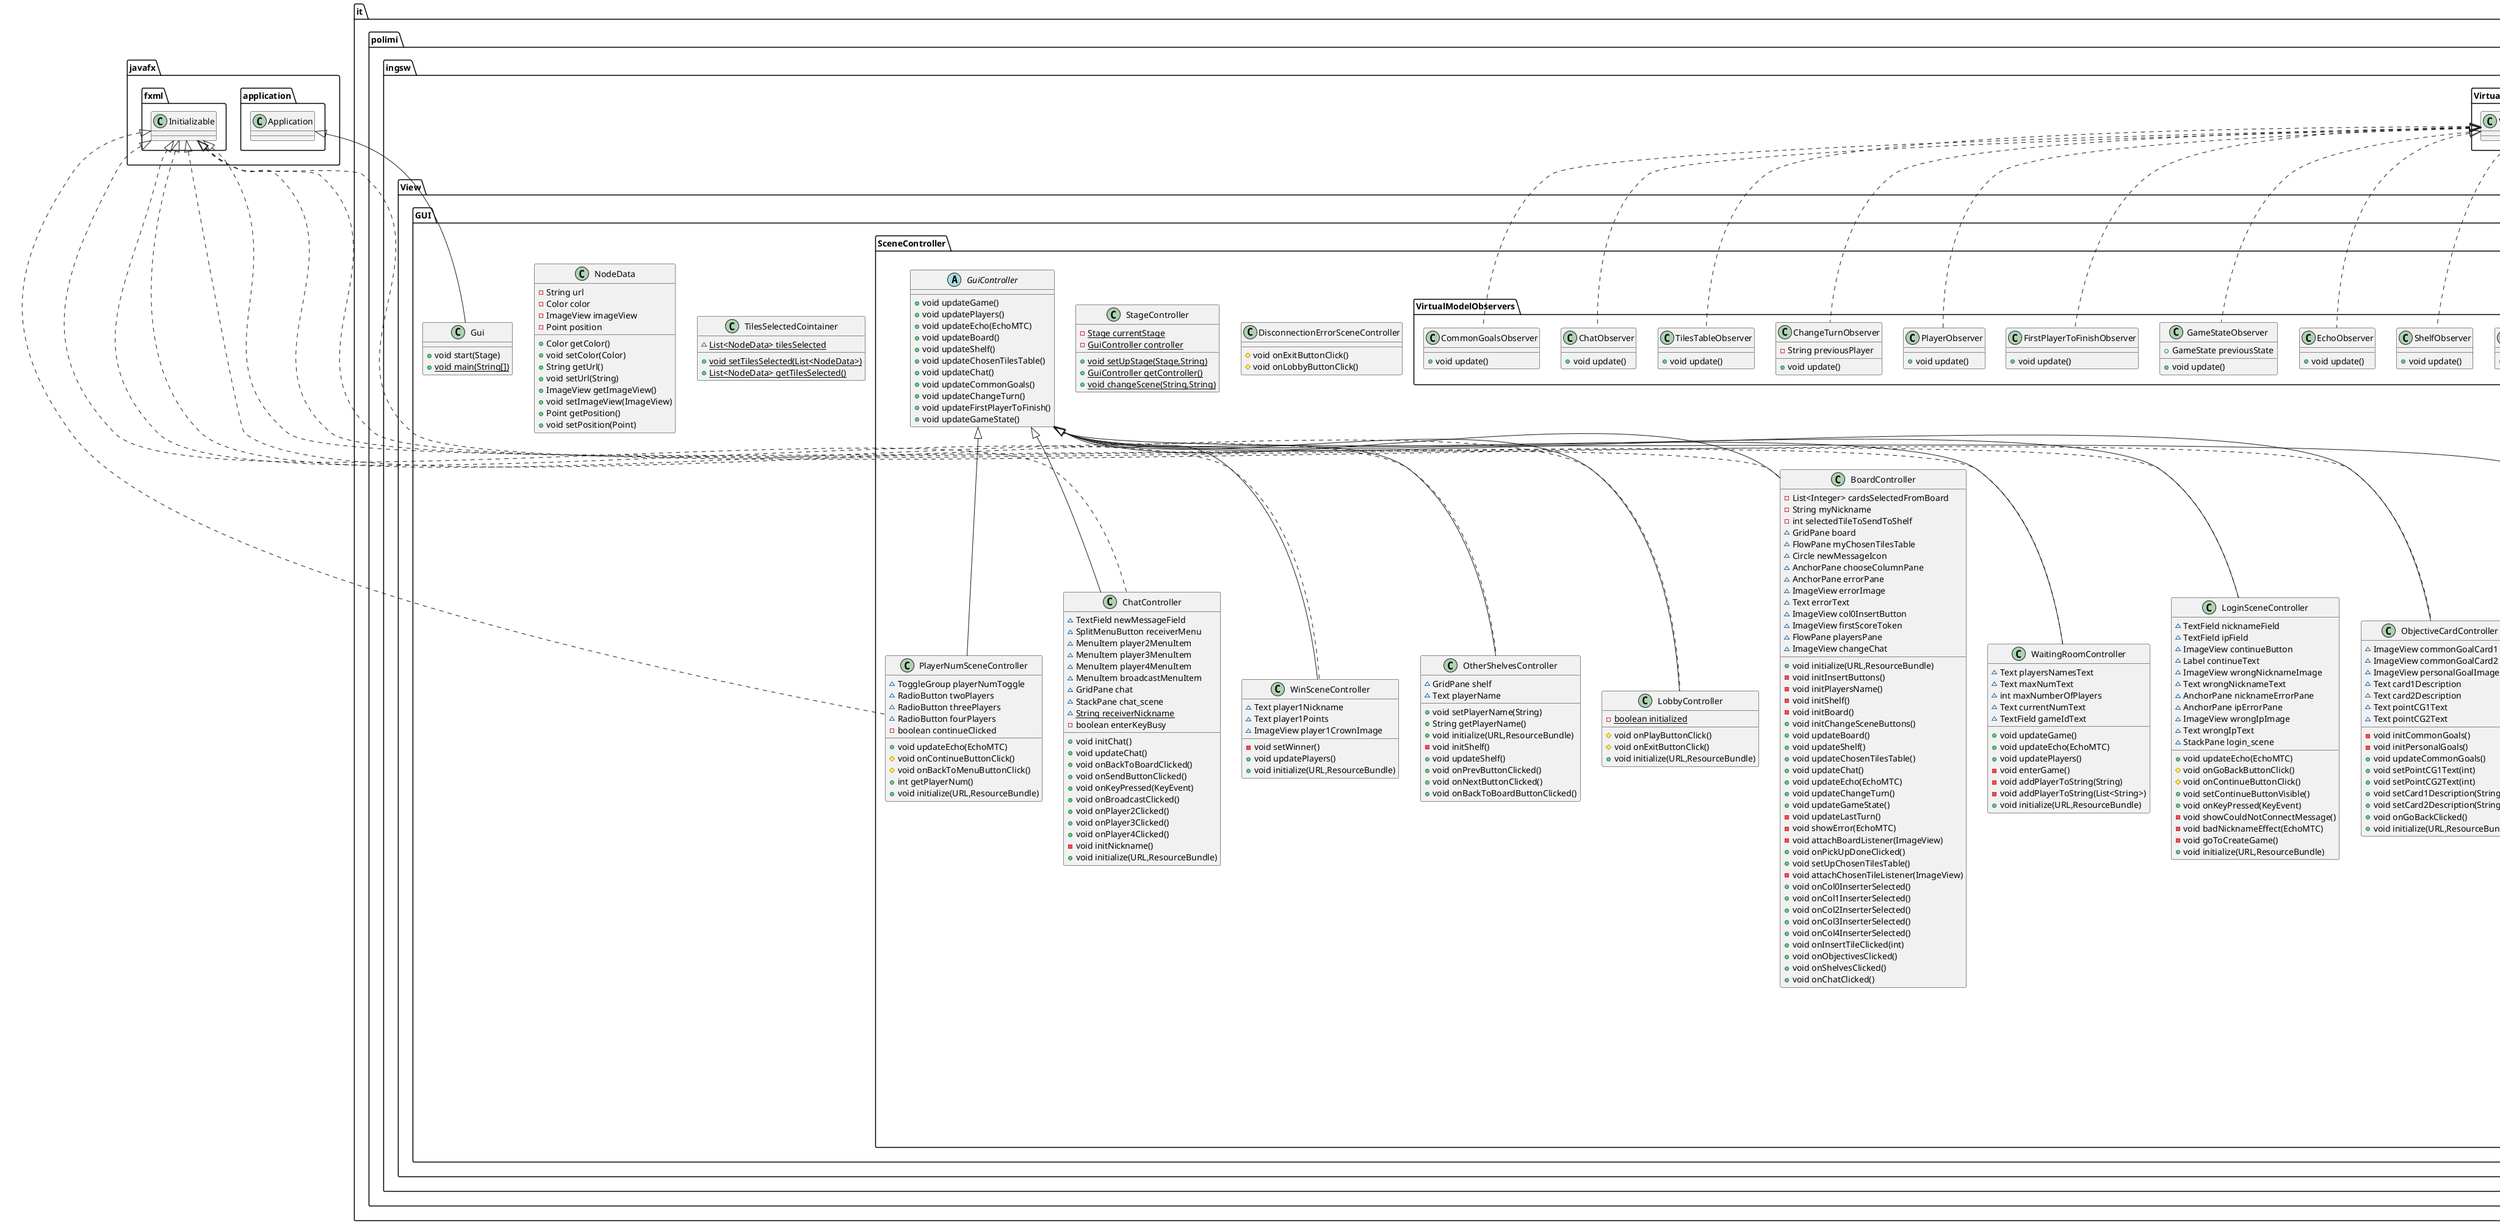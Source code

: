 @startuml
class it.polimi.ingsw.View.GUI.SceneController.WinSceneController {
~ Text player1Nickname
~ Text player1Points
~ ImageView player1CrownImage
- void setWinner()
+ void updatePlayers()
+ void initialize(URL,ResourceBundle)
}
abstract class it.polimi.ingsw.View.CLI.Elements.Views.ViewElement {
~ String NULL
~ {abstract}ArrayList<String> getPrint(ArrayList<String>)
}
class it.polimi.ingsw.View.CLI.Elements.Views.ChatView {
- int chatWidth
- int chatHeigth
- {static} ChatView instance
+ {static} ChatView getInstance()
+ ArrayList<String> getPrint(ArrayList<String>)
- ArrayList<String> getChatPrint()
- String padding(ChatMTC)
}
class it.polimi.ingsw.View.GUI.SceneController.Utility.ChatMemory {
- {static} TextField[][] messageInChat
+ {static} TextField getMessage(int,int)
+ {static} void setMessage(TextField,int,int)
+ {static} void setMessage(String,int,int)
+ {static} void clear()
}
class it.polimi.ingsw.View.CLI.Elements.Views.BoardView {
- {static} BoardView instance
- boolean[][] lookUpTable
+ {static} BoardView getInstance()
+ ArrayList<String> getPrint(ArrayList<String>)
}
class it.polimi.ingsw.View.CLI.InputStates.reader.commandExecutors.InsertTilesCE {
+ void execute()
- int getTileIndex()
- int getColumn()
}
class it.polimi.ingsw.View.CLI.InputStates.reader.commandExecutors.PickupTilesCE {
+ void execute()
- int getColumn()
- int getRow()
- boolean isInputValid(String)
- int stopPickup()
}
class it.polimi.ingsw.View.CLI.InputStates.reader.commandExecutors.ShelvesCE {
+ void execute()
}
class it.polimi.ingsw.View.GUI.SceneController.OtherShelvesController {
~ GridPane shelf
~ Text playerName
+ void setPlayerName(String)
+ String getPlayerName()
+ void initialize(URL,ResourceBundle)
- void initShelf()
+ void updateShelf()
+ void onPrevButtonClicked()
+ void onNextButtonClicked()
+ void onBackToBoardButtonClicked()
}
class it.polimi.ingsw.View.GUI.SceneController.LobbyController {
- {static} boolean initialized
# void onPlayButtonClick()
# void onExitButtonClick()
+ void initialize(URL,ResourceBundle)
}
class it.polimi.ingsw.View.CLI.InputStates.reader.commandExecutors.ColorsCE {
+ void execute()
}
class it.polimi.ingsw.View.CLI.InputStates.reader.commandExecutors.InvalidCE {
+ void execute()
}
class it.polimi.ingsw.View.CLI.InputStates.reader.commandExecutors.ChatCE {
+ void execute()
}
class it.polimi.ingsw.View.GUI.SceneController.DisconnectionErrorSceneController {
# void onExitButtonClick()
# void onLobbyButtonClick()
}
class it.polimi.ingsw.View.GUI.SceneController.BoardController {
- List<Integer> cardsSelectedFromBoard
- String myNickname
- int selectedTileToSendToShelf
~ GridPane board
~ FlowPane myChosenTilesTable
~ Circle newMessageIcon
~ AnchorPane chooseColumnPane
~ AnchorPane errorPane
~ ImageView errorImage
~ Text errorText
~ ImageView col0InsertButton
~ ImageView firstScoreToken
~ FlowPane playersPane
~ ImageView changeChat
+ void initialize(URL,ResourceBundle)
- void initInsertButtons()
- void initPlayersName()
- void initShelf()
- void initBoard()
+ void initChangeSceneButtons()
+ void updateBoard()
+ void updateShelf()
+ void updateChosenTilesTable()
+ void updateChat()
+ void updateEcho(EchoMTC)
+ void updateChangeTurn()
+ void updateGameState()
- void updateLastTurn()
- void showError(EchoMTC)
- void attachBoardListener(ImageView)
+ void onPickUpDoneClicked()
+ void setUpChosenTilesTable()
- void attachChosenTileListener(ImageView)
+ void onCol0InserterSelected()
+ void onCol1InserterSelected()
+ void onCol2InserterSelected()
+ void onCol3InserterSelected()
+ void onCol4InserterSelected()
+ void onInsertTileClicked(int)
+ void onObjectivesClicked()
+ void onShelvesClicked()
+ void onChatClicked()
}
abstract class it.polimi.ingsw.View.CLI.InputStates.InputState {
~ String input
~ Client socketClient
+ {abstract}void play()
}
class it.polimi.ingsw.View.GUI.TilesSelectedCointainer {
~ {static} List<NodeData> tilesSelected
+ {static} void setTilesSelected(List<NodeData>)
+ {static} List<NodeData> getTilesSelected()
}
class it.polimi.ingsw.View.GUI.SceneController.VirtualModelObservers.BoardObserver {
+ void update()
}
class it.polimi.ingsw.View.GUI.SceneController.WaitingRoomController {
~ Text playersNamesText
~ Text maxNumText
~ int maxNumberOfPlayers
~ Text currentNumText
~ TextField gameIdText
+ void updateGame()
+ void updateEcho(EchoMTC)
+ void updatePlayers()
- void enterGame()
- void addPlayerToString(String)
- void addPlayerToString(List<String>)
+ void initialize(URL,ResourceBundle)
}
class it.polimi.ingsw.View.CLI.InputStates.ActivePlayerState {
- Reader reader
+ void play()
+ void update()
}
class it.polimi.ingsw.View.CLI.InputStates.WaitingPlayerState {
- Reader reader
+ void play()
+ void update()
}
class it.polimi.ingsw.View.CLI.InputStates.WaitingForPlayersState {
+ void play()
+ void update()
}
class it.polimi.ingsw.View.CLI.Elements.Views.TilesTableView {
- {static} TilesTableView instance
+ {static} TilesTableView getInstance()
+ ArrayList<String> getPrint(ArrayList<String>)
}
class it.polimi.ingsw.View.CLI.Elements.Views.CommonGoalView {
- CommonGoalReader reader
- {static} CommonGoalView instance
+ {static} CommonGoalView getInstance()
+ ArrayList<String> getPrint(ArrayList<String>)
- ArrayList<String> drawCommonGoals()
+ ArrayList<String> addDescription(ArrayList<String>)
- ArrayList<String> applyMargin(int,String)
}
class it.polimi.ingsw.View.GUI.SceneController.Utility.ShelfMemory {
- {static} ImageView[][] imagesInMyShelf
- {static} ImageView[][] imagesInOtherShelf
+ {static} void put(ImageView,int,int,int)
+ {static} ImageView get(int,int,int)
+ {static} void setImage(Image,int,int,int)
+ {static} void reset(int)
}
class it.polimi.ingsw.View.GUI.SceneController.VirtualModelObservers.GameObserver {
+ void update()
}
class it.polimi.ingsw.View.GUI.SceneController.VirtualModelObservers.ShelfObserver {
+ void update()
}
class it.polimi.ingsw.View.GUI.SceneController.VirtualModelObservers.EchoObserver {
+ void update()
}
class it.polimi.ingsw.View.GUI.SceneController.Utility.CardImagesManager {
- {static} URL COMMON_GOAL_PACKAGE
- {static} URL PERSONAL_GOAL_PACKAGE
- {static} HashMap<String,Image> commonGoals
- {static} HashMap<String,Image> personalGoals
+ {static} Image getCommonGoalImage(String)
+ {static} Image getPersonalGoalImage(String)
+ void resetCommonGoals()
+ void resetPersonalGoals()
}
class it.polimi.ingsw.View.CLI.InputStates.reader.commandExecutors.RefreshCE {
+ void execute()
}
class it.polimi.ingsw.View.CLI.InputStates.reader.commandExecutors.CommonGoalCE {
+ void execute()
}
class it.polimi.ingsw.View.GUI.SceneController.Utility.ConnectionPendingTimer {
- {static} Timer connectionPendingTimer
- {static} boolean connectionPending
+ {static} void start(int)
+ {static} void cancel()
+ {static} boolean isPending()
}
class it.polimi.ingsw.View.GUI.SceneController.VirtualModelObservers.GameStateObserver {
+ GameState previousState
+ void update()
}
class it.polimi.ingsw.View.CLI.Elements.GameStopper {
- {static} GameStopper instance
+ {static} GameStopper getIntance()
+ void update()
- void printWinnerScreen()
- void printLoserScreen()
- void printScoreBoard()
}
class it.polimi.ingsw.View.GUI.NodeData {
- String url
- Color color
- ImageView imageView
- Point position
+ Color getColor()
+ void setColor(Color)
+ String getUrl()
+ void setUrl(String)
+ ImageView getImageView()
+ void setImageView(ImageView)
+ Point getPosition()
+ void setPosition(Point)
}
class it.polimi.ingsw.View.CLI.InputStates.reader.commandExecutors.DisconnectCE {
+ void execute()
}
class it.polimi.ingsw.View.GUI.SceneController.VirtualModelObservers.FirstPlayerToFinishObserver {
+ void update()
}
class it.polimi.ingsw.View.CLI.InputStates.reader.commandExecutors.PChatCE {
+ void execute()
}
class it.polimi.ingsw.View.CLI.InputStates.reader.Reader {
~ String input
~ boolean isReading
- {static} Reader instance
+ {static} Reader getInstance()
+ void run()
+ boolean isReading()
+ void setReading(boolean)
- void chooseCommand()
+ {static} String getInput()
+ void update()
}
class it.polimi.ingsw.View.CLI.InputStates.reader.commandExecutors.PersonalGoalCE {
+ void execute()
}
class it.polimi.ingsw.View.GUI.SceneController.VirtualModelObservers.PlayerObserver {
+ void update()
}
class it.polimi.ingsw.View.GUI.SceneController.VirtualModelObservers.ChangeTurnObserver {
- String previousPlayer
+ void update()
}
class it.polimi.ingsw.View.GUI.SceneController.EnterGameSceneController {
~ ImageView wrongGameIdImage
~ RadioButton newGameRB
~ RadioButton joinGameRB
~ Text gameIdText
~ TextField gameIdField
~ Button continueButton
~ Text errorText
~ AnchorPane errorPane
- boolean connectPlayer
+ void updateEcho(EchoMTC)
# void onContinueButtonClick()
+ void connectPlayer()
+ void enterGame()
+ void connectionFailed()
+ void wrongGameIdEffect(boolean)
+ void onJoinGameRBClicked()
+ void onNewGameRBClicked()
+ void setContinueButtonVisible()
+ void onGameIdInsert()
}
interface it.polimi.ingsw.View.CLI.InputStates.reader.commandExecutors.CommandExecutor {
~ void execute()
}
class it.polimi.ingsw.View.GUI.SceneController.Utility.ItemTileMemory {
- {static} Map<Integer,ItemTile> ID_TO_ITEM_TILE
- {static} Map<Integer,Point> ID_TO_POSITION
- {static} Map<Integer,Image> TILE_TO_IMAGE
+ {static} void put(int,ItemTile)
+ {static} void put(int,Point)
+ {static} void put(int,Image)
+ {static} void put(int,ItemTile,Point)
+ {static} void put(int,ItemTile,Point,Image)
+ {static} Point getPoint(int)
+ {static} ItemTile getTile(int)
+ {static} Image getImage(int)
+ {static} boolean contains(int)
}
class it.polimi.ingsw.View.GUI.SceneController.VirtualModelObservers.TilesTableObserver {
+ void update()
}
class it.polimi.ingsw.View.CLI.Elements.Printer {
~ {static} HashMap<Color,String> colorMap
- {static} Printer instance
- Reader reader
+ {static} Printer getInstance()
+ {static} void enableCLIColors(boolean)
+ {static} HashMap<Color,String> getColorMap()
+ void update()
+ {static} void clearConsole()
+ {static} ArrayList<String> addAvailableCommands(ArrayList<String>)
- {static} ArrayList<String> getAvailableCommands()
}
class it.polimi.ingsw.View.CLI.Elements.Views.ShelfView {
- {static} ShelfView instance
+ {static} ShelfView getInstance()
+ ArrayList<String> getPrint(ArrayList<String>)
+ ArrayList<String> getOtherShelvesPrint(String)
- ArrayList<String> printShelf(ArrayList<String>,String)
}
class it.polimi.ingsw.View.CLI.InputStates.StartOrJoinState {
- boolean triedToCreateAGame
- boolean hasJoined
+ void play()
- void joinGame()
- void createNewGame()
+ void update()
}
class it.polimi.ingsw.View.GUI.Gui {
+ void start(Stage)
+ {static} void main(String[])
}
class it.polimi.ingsw.View.GUI.SceneController.LoginSceneController {
~ TextField nicknameField
~ TextField ipField
~ ImageView continueButton
~ Label continueText
~ ImageView wrongNicknameImage
~ Text wrongNicknameText
~ AnchorPane nicknameErrorPane
~ AnchorPane ipErrorPane
~ ImageView wrongIpImage
~ Text wrongIpText
~ StackPane login_scene
+ void updateEcho(EchoMTC)
# void onGoBackButtonClick()
# void onContinueButtonClick()
+ void setContinueButtonVisible()
+ void onKeyPressed(KeyEvent)
- void showCouldNotConnectMessage()
- void badNicknameEffect(EchoMTC)
- void goToCreateGame()
+ void initialize(URL,ResourceBundle)
}
class it.polimi.ingsw.View.GUI.SceneController.ObjectiveCardController {
~ ImageView commonGoalCard1
~ ImageView commonGoalCard2
~ ImageView personalGoalImage
~ Text card1Description
~ Text card2Description
~ Text pointCG1Text
~ Text pointCG2Text
- void initCommonGoals()
- void initPersonalGoals()
+ void updateCommonGoals()
+ void setPointCG1Text(int)
+ void setPointCG2Text(int)
+ void setCard1Description(String)
+ void setCard2Description(String)
+ void onGoBackClicked()
+ void initialize(URL,ResourceBundle)
}
class it.polimi.ingsw.View.GUI.SceneController.StageController {
- {static} Stage currentStage
- {static} GuiController controller
+ {static} void setUpStage(Stage,String)
+ {static} GuiController getController()
+ {static} void changeScene(String,String)
}
class it.polimi.ingsw.View.GUI.SceneController.VirtualModelObservers.ChatObserver {
+ void update()
}
class it.polimi.ingsw.View.CLI.InputStates.NicknameState {
+ void play()
+ void update()
}
class it.polimi.ingsw.View.CLI.Elements.Views.PersonalGoalView {
- {static} PersonalGoalView instance
+ {static} PersonalGoalView getInstance()
+ ArrayList<String> getPrint(ArrayList<String>)
- ArrayList<String> drawShelf()
+ ArrayList<String> addDescription(ArrayList<String>)
}
class it.polimi.ingsw.View.GUI.SceneController.Utility.BoardMemory {
- {static} ImageView[][] imagesInBoard
+ {static} void put(ImageView,int,int)
+ {static} ImageView get(int,int)
+ {static} void removeImage(int,int)
}
class it.polimi.ingsw.View.CLI.InputStates.reader.CommandExecutorFactory {
+ {static} CommandExecutor getCommand(String)
}
class it.polimi.ingsw.View.GUI.SceneController.Utility.ItemRefillUtility {
- {static} String ITEM_TILES_PACKAGE
+ {static} Image createImage(ItemTile)
+ {static} Node getNodeFromGridPane(GridPane,int,int)
+ {static} void updateBoardGrid(ItemTile[][])
+ {static} void updateShelfGrid(GridPane,ItemTile[][])
+ {static} void updateOtherShelfGrid(ItemTile[][])
}
class it.polimi.ingsw.View.GUI.SceneController.PlayerNumSceneController {
~ ToggleGroup playerNumToggle
~ RadioButton twoPlayers
~ RadioButton threePlayers
~ RadioButton fourPlayers
- boolean continueClicked
+ void updateEcho(EchoMTC)
# void onContinueButtonClick()
# void onBackToMenuButtonClick()
+ int getPlayerNum()
+ void initialize(URL,ResourceBundle)
}
class it.polimi.ingsw.View.CLI.Elements.DisconnectionHandler {
- {static} DisconnectionHandler instance
+ {static} DisconnectionHandler getInstance()
+ void update()
- void handleDisconnection()
}
class it.polimi.ingsw.View.GUI.SceneController.ChatController {
~ TextField newMessageField
~ SplitMenuButton receiverMenu
~ MenuItem player2MenuItem
~ MenuItem player3MenuItem
~ MenuItem player4MenuItem
~ MenuItem broadcastMenuItem
~ GridPane chat
~ StackPane chat_scene
~ {static} String receiverNickname
- boolean enterKeyBusy
+ void initChat()
+ void updateChat()
+ void onBackToBoardClicked()
+ void onSendButtonClicked()
+ void onKeyPressed(KeyEvent)
+ void onBroadcastClicked()
+ void onPlayer2Clicked()
+ void onPlayer3Clicked()
+ void onPlayer4Clicked()
- void initNickname()
+ void initialize(URL,ResourceBundle)
}
class it.polimi.ingsw.View.CLI.InputStates.GameStartupState {
+ void play()
+ void update()
}
class it.polimi.ingsw.View.GUI.SceneController.VirtualModelObservers.CommonGoalsObserver {
+ void update()
}
abstract class it.polimi.ingsw.View.GUI.SceneController.GuiController {
+ void updateGame()
+ void updatePlayers()
+ void updateEcho(EchoMTC)
+ void updateBoard()
+ void updateShelf()
+ void updateChosenTilesTable()
+ void updateChat()
+ void updateCommonGoals()
+ void updateChangeTurn()
+ void updateFirstPlayerToFinish()
+ void updateGameState()
}


javafx.fxml.Initializable <|.. it.polimi.ingsw.View.GUI.SceneController.WinSceneController
it.polimi.ingsw.View.GUI.SceneController.GuiController <|-- it.polimi.ingsw.View.GUI.SceneController.WinSceneController
it.polimi.ingsw.View.CLI.Elements.Views.ViewElement <|-- it.polimi.ingsw.View.CLI.Elements.Views.ChatView
it.polimi.ingsw.View.CLI.Elements.Views.ViewElement <|-- it.polimi.ingsw.View.CLI.Elements.Views.BoardView
it.polimi.ingsw.View.CLI.InputStates.reader.commandExecutors.CommandExecutor <|.. it.polimi.ingsw.View.CLI.InputStates.reader.commandExecutors.InsertTilesCE
it.polimi.ingsw.View.CLI.InputStates.reader.commandExecutors.CommandExecutor <|.. it.polimi.ingsw.View.CLI.InputStates.reader.commandExecutors.PickupTilesCE
it.polimi.ingsw.View.CLI.InputStates.reader.commandExecutors.CommandExecutor <|.. it.polimi.ingsw.View.CLI.InputStates.reader.commandExecutors.ShelvesCE
javafx.fxml.Initializable <|.. it.polimi.ingsw.View.GUI.SceneController.OtherShelvesController
it.polimi.ingsw.View.GUI.SceneController.GuiController <|-- it.polimi.ingsw.View.GUI.SceneController.OtherShelvesController
javafx.fxml.Initializable <|.. it.polimi.ingsw.View.GUI.SceneController.LobbyController
it.polimi.ingsw.View.GUI.SceneController.GuiController <|-- it.polimi.ingsw.View.GUI.SceneController.LobbyController
it.polimi.ingsw.View.CLI.InputStates.reader.commandExecutors.CommandExecutor <|.. it.polimi.ingsw.View.CLI.InputStates.reader.commandExecutors.ColorsCE
it.polimi.ingsw.View.CLI.InputStates.reader.commandExecutors.CommandExecutor <|.. it.polimi.ingsw.View.CLI.InputStates.reader.commandExecutors.InvalidCE
it.polimi.ingsw.View.CLI.InputStates.reader.commandExecutors.CommandExecutor <|.. it.polimi.ingsw.View.CLI.InputStates.reader.commandExecutors.ChatCE
javafx.fxml.Initializable <|.. it.polimi.ingsw.View.GUI.SceneController.BoardController
it.polimi.ingsw.View.GUI.SceneController.GuiController <|-- it.polimi.ingsw.View.GUI.SceneController.BoardController
it.polimi.ingsw.VirtualModel.VirtualModelObserver <|.. it.polimi.ingsw.View.GUI.SceneController.VirtualModelObservers.BoardObserver
javafx.fxml.Initializable <|.. it.polimi.ingsw.View.GUI.SceneController.WaitingRoomController
it.polimi.ingsw.View.GUI.SceneController.GuiController <|-- it.polimi.ingsw.View.GUI.SceneController.WaitingRoomController
it.polimi.ingsw.VirtualModel.VirtualModelObserver <|.. it.polimi.ingsw.View.CLI.InputStates.ActivePlayerState
it.polimi.ingsw.View.CLI.InputStates.InputState <|-- it.polimi.ingsw.View.CLI.InputStates.ActivePlayerState
it.polimi.ingsw.VirtualModel.VirtualModelObserver <|.. it.polimi.ingsw.View.CLI.InputStates.WaitingPlayerState
it.polimi.ingsw.View.CLI.InputStates.InputState <|-- it.polimi.ingsw.View.CLI.InputStates.WaitingPlayerState
it.polimi.ingsw.VirtualModel.VirtualModelObserver <|.. it.polimi.ingsw.View.CLI.InputStates.WaitingForPlayersState
it.polimi.ingsw.View.CLI.InputStates.InputState <|-- it.polimi.ingsw.View.CLI.InputStates.WaitingForPlayersState
it.polimi.ingsw.View.CLI.Elements.Views.ViewElement <|-- it.polimi.ingsw.View.CLI.Elements.Views.TilesTableView
it.polimi.ingsw.View.CLI.Elements.Views.ViewElement <|-- it.polimi.ingsw.View.CLI.Elements.Views.CommonGoalView
it.polimi.ingsw.VirtualModel.VirtualModelObserver <|.. it.polimi.ingsw.View.GUI.SceneController.VirtualModelObservers.GameObserver
it.polimi.ingsw.VirtualModel.VirtualModelObserver <|.. it.polimi.ingsw.View.GUI.SceneController.VirtualModelObservers.ShelfObserver
it.polimi.ingsw.VirtualModel.VirtualModelObserver <|.. it.polimi.ingsw.View.GUI.SceneController.VirtualModelObservers.EchoObserver
it.polimi.ingsw.View.CLI.InputStates.reader.commandExecutors.CommandExecutor <|.. it.polimi.ingsw.View.CLI.InputStates.reader.commandExecutors.RefreshCE
it.polimi.ingsw.View.CLI.InputStates.reader.commandExecutors.CommandExecutor <|.. it.polimi.ingsw.View.CLI.InputStates.reader.commandExecutors.CommonGoalCE
it.polimi.ingsw.VirtualModel.VirtualModelObserver <|.. it.polimi.ingsw.View.GUI.SceneController.VirtualModelObservers.GameStateObserver
it.polimi.ingsw.VirtualModel.VirtualModelObserver <|.. it.polimi.ingsw.View.CLI.Elements.GameStopper
it.polimi.ingsw.View.CLI.InputStates.reader.commandExecutors.CommandExecutor <|.. it.polimi.ingsw.View.CLI.InputStates.reader.commandExecutors.DisconnectCE
it.polimi.ingsw.VirtualModel.VirtualModelObserver <|.. it.polimi.ingsw.View.GUI.SceneController.VirtualModelObservers.FirstPlayerToFinishObserver
it.polimi.ingsw.View.CLI.InputStates.reader.commandExecutors.CommandExecutor <|.. it.polimi.ingsw.View.CLI.InputStates.reader.commandExecutors.PChatCE
it.polimi.ingsw.View.CLI.InputStates.reader.Runnable <|.. it.polimi.ingsw.View.CLI.InputStates.reader.Reader
it.polimi.ingsw.VirtualModel.VirtualModelObserver <|.. it.polimi.ingsw.View.CLI.InputStates.reader.Reader
it.polimi.ingsw.View.CLI.InputStates.reader.commandExecutors.CommandExecutor <|.. it.polimi.ingsw.View.CLI.InputStates.reader.commandExecutors.PersonalGoalCE
it.polimi.ingsw.VirtualModel.VirtualModelObserver <|.. it.polimi.ingsw.View.GUI.SceneController.VirtualModelObservers.PlayerObserver
it.polimi.ingsw.VirtualModel.VirtualModelObserver <|.. it.polimi.ingsw.View.GUI.SceneController.VirtualModelObservers.ChangeTurnObserver
it.polimi.ingsw.View.GUI.SceneController.GuiController <|-- it.polimi.ingsw.View.GUI.SceneController.EnterGameSceneController
it.polimi.ingsw.VirtualModel.VirtualModelObserver <|.. it.polimi.ingsw.View.GUI.SceneController.VirtualModelObservers.TilesTableObserver
it.polimi.ingsw.View.CLI.Elements.VirtualModelObserver <|.. it.polimi.ingsw.View.CLI.Elements.Printer
it.polimi.ingsw.View.CLI.Elements.Views.ViewElement <|-- it.polimi.ingsw.View.CLI.Elements.Views.ShelfView
it.polimi.ingsw.VirtualModel.VirtualModelObserver <|.. it.polimi.ingsw.View.CLI.InputStates.StartOrJoinState
it.polimi.ingsw.View.CLI.InputStates.InputState <|-- it.polimi.ingsw.View.CLI.InputStates.StartOrJoinState
javafx.application.Application <|-- it.polimi.ingsw.View.GUI.Gui
javafx.fxml.Initializable <|.. it.polimi.ingsw.View.GUI.SceneController.LoginSceneController
it.polimi.ingsw.View.GUI.SceneController.GuiController <|-- it.polimi.ingsw.View.GUI.SceneController.LoginSceneController
javafx.fxml.Initializable <|.. it.polimi.ingsw.View.GUI.SceneController.ObjectiveCardController
it.polimi.ingsw.View.GUI.SceneController.GuiController <|-- it.polimi.ingsw.View.GUI.SceneController.ObjectiveCardController
it.polimi.ingsw.VirtualModel.VirtualModelObserver <|.. it.polimi.ingsw.View.GUI.SceneController.VirtualModelObservers.ChatObserver
it.polimi.ingsw.VirtualModel.VirtualModelObserver <|.. it.polimi.ingsw.View.CLI.InputStates.NicknameState
it.polimi.ingsw.View.CLI.InputStates.InputState <|-- it.polimi.ingsw.View.CLI.InputStates.NicknameState
it.polimi.ingsw.View.CLI.Elements.Views.ViewElement <|-- it.polimi.ingsw.View.CLI.Elements.Views.PersonalGoalView
javafx.fxml.Initializable <|.. it.polimi.ingsw.View.GUI.SceneController.PlayerNumSceneController
it.polimi.ingsw.View.GUI.SceneController.GuiController <|-- it.polimi.ingsw.View.GUI.SceneController.PlayerNumSceneController
it.polimi.ingsw.VirtualModel.VirtualModelObserver <|.. it.polimi.ingsw.View.CLI.Elements.DisconnectionHandler
javafx.fxml.Initializable <|.. it.polimi.ingsw.View.GUI.SceneController.ChatController
it.polimi.ingsw.View.GUI.SceneController.GuiController <|-- it.polimi.ingsw.View.GUI.SceneController.ChatController
it.polimi.ingsw.View.CLI.InputStates.VirtualModelObserver <|.. it.polimi.ingsw.View.CLI.InputStates.GameStartupState
it.polimi.ingsw.View.CLI.InputStates.InputState <|-- it.polimi.ingsw.View.CLI.InputStates.GameStartupState
it.polimi.ingsw.VirtualModel.VirtualModelObserver <|.. it.polimi.ingsw.View.GUI.SceneController.VirtualModelObservers.CommonGoalsObserver
@enduml